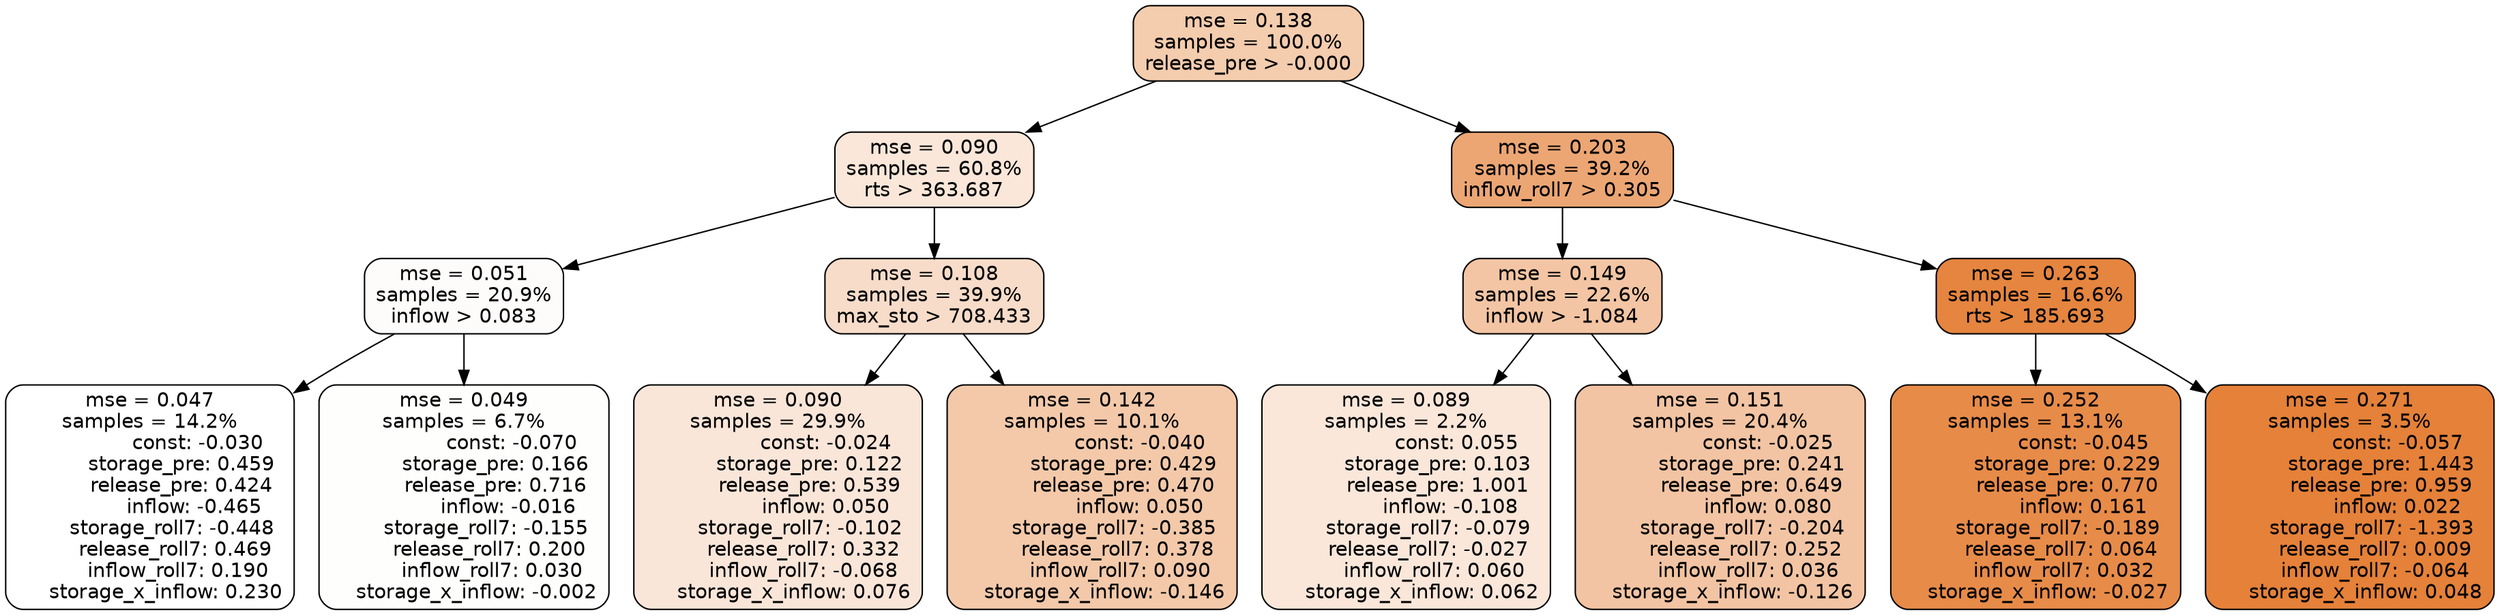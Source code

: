 digraph tree {
node [shape=rectangle, style="filled, rounded", color="black", fontname=helvetica] ;
edge [fontname=helvetica] ;
	"0" [label="mse = 0.138
samples = 100.0%
release_pre > -0.000", fillcolor="#f4ccae"]
	"1" [label="mse = 0.090
samples = 60.8%
rts > 363.687", fillcolor="#fae7d9"]
	"8" [label="mse = 0.203
samples = 39.2%
inflow_roll7 > 0.305", fillcolor="#eca674"]
	"5" [label="mse = 0.051
samples = 20.9%
inflow > 0.083", fillcolor="#fefcfb"]
	"2" [label="mse = 0.108
samples = 39.9%
max_sto > 708.433", fillcolor="#f7dcc9"]
	"9" [label="mse = 0.149
samples = 22.6%
inflow > -1.084", fillcolor="#f3c5a4"]
	"12" [label="mse = 0.263
samples = 16.6%
rts > 185.693", fillcolor="#e5853f"]
	"6" [label="mse = 0.047
samples = 14.2%
               const: -0.030
          storage_pre: 0.459
          release_pre: 0.424
              inflow: -0.465
       storage_roll7: -0.448
        release_roll7: 0.469
         inflow_roll7: 0.190
     storage_x_inflow: 0.230", fillcolor="#ffffff"]
	"7" [label="mse = 0.049
samples = 6.7%
               const: -0.070
          storage_pre: 0.166
          release_pre: 0.716
              inflow: -0.016
       storage_roll7: -0.155
        release_roll7: 0.200
         inflow_roll7: 0.030
    storage_x_inflow: -0.002", fillcolor="#fefefd"]
	"3" [label="mse = 0.090
samples = 29.9%
               const: -0.024
          storage_pre: 0.122
          release_pre: 0.539
               inflow: 0.050
       storage_roll7: -0.102
        release_roll7: 0.332
        inflow_roll7: -0.068
     storage_x_inflow: 0.076", fillcolor="#fae6d9"]
	"4" [label="mse = 0.142
samples = 10.1%
               const: -0.040
          storage_pre: 0.429
          release_pre: 0.470
               inflow: 0.050
       storage_roll7: -0.385
        release_roll7: 0.378
         inflow_roll7: 0.090
    storage_x_inflow: -0.146", fillcolor="#f3c9aa"]
	"10" [label="mse = 0.089
samples = 2.2%
                const: 0.055
          storage_pre: 0.103
          release_pre: 1.001
              inflow: -0.108
       storage_roll7: -0.079
       release_roll7: -0.027
         inflow_roll7: 0.060
     storage_x_inflow: 0.062", fillcolor="#fae7da"]
	"11" [label="mse = 0.151
samples = 20.4%
               const: -0.025
          storage_pre: 0.241
          release_pre: 0.649
               inflow: 0.080
       storage_roll7: -0.204
        release_roll7: 0.252
         inflow_roll7: 0.036
    storage_x_inflow: -0.126", fillcolor="#f2c4a3"]
	"13" [label="mse = 0.252
samples = 13.1%
               const: -0.045
          storage_pre: 0.229
          release_pre: 0.770
               inflow: 0.161
       storage_roll7: -0.189
        release_roll7: 0.064
         inflow_roll7: 0.032
    storage_x_inflow: -0.027", fillcolor="#e78b49"]
	"14" [label="mse = 0.271
samples = 3.5%
               const: -0.057
          storage_pre: 1.443
          release_pre: 0.959
               inflow: 0.022
       storage_roll7: -1.393
        release_roll7: 0.009
        inflow_roll7: -0.064
     storage_x_inflow: 0.048", fillcolor="#e58139"]

	"0" -> "1"
	"0" -> "8"
	"1" -> "2"
	"1" -> "5"
	"8" -> "9"
	"8" -> "12"
	"5" -> "6"
	"5" -> "7"
	"2" -> "3"
	"2" -> "4"
	"9" -> "10"
	"9" -> "11"
	"12" -> "13"
	"12" -> "14"
}